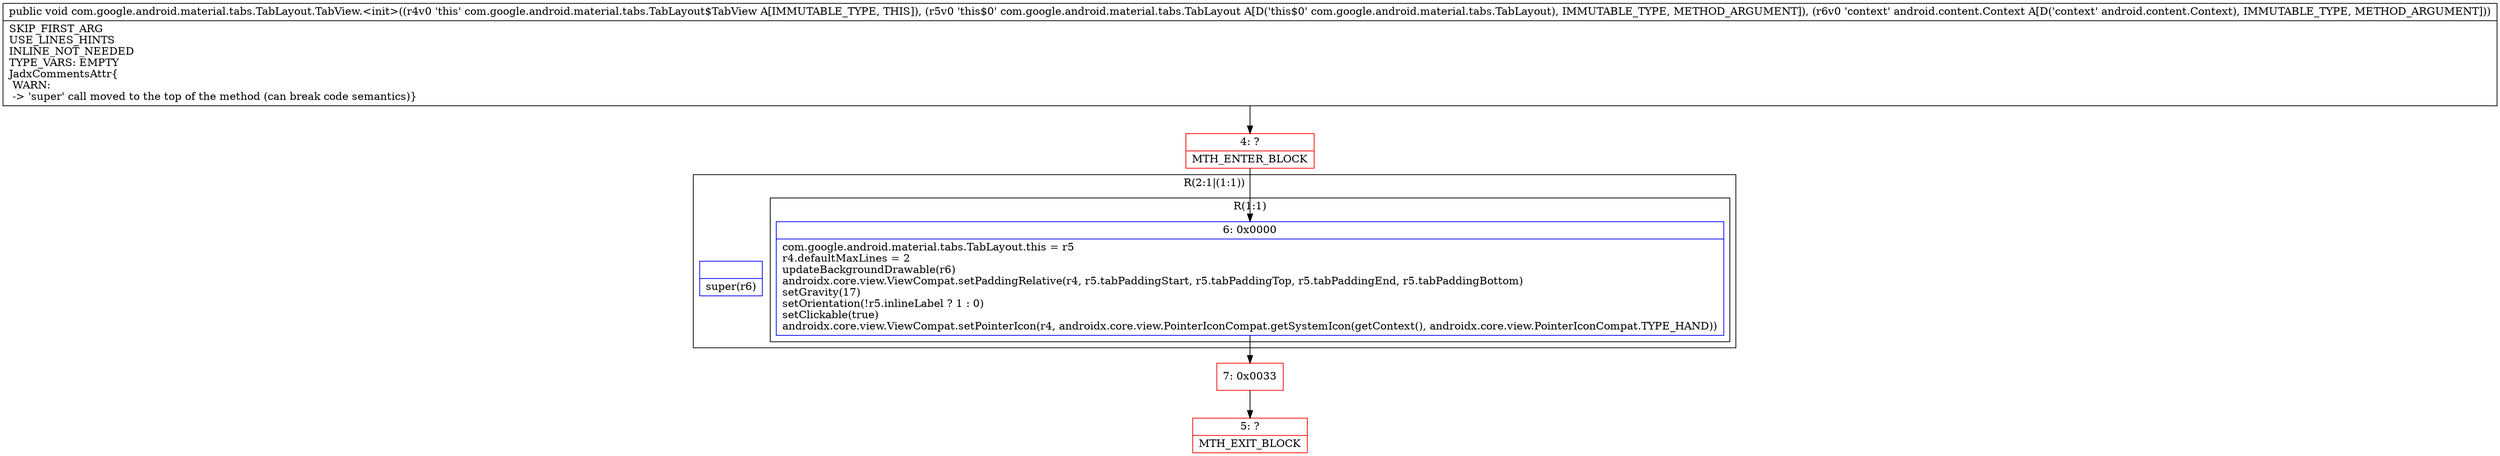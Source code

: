 digraph "CFG forcom.google.android.material.tabs.TabLayout.TabView.\<init\>(Lcom\/google\/android\/material\/tabs\/TabLayout;Landroid\/content\/Context;)V" {
subgraph cluster_Region_1586328851 {
label = "R(2:1|(1:1))";
node [shape=record,color=blue];
Node_InsnContainer_2079510685 [shape=record,label="{|super(r6)\l}"];
subgraph cluster_Region_1144767190 {
label = "R(1:1)";
node [shape=record,color=blue];
Node_6 [shape=record,label="{6\:\ 0x0000|com.google.android.material.tabs.TabLayout.this = r5\lr4.defaultMaxLines = 2\lupdateBackgroundDrawable(r6)\landroidx.core.view.ViewCompat.setPaddingRelative(r4, r5.tabPaddingStart, r5.tabPaddingTop, r5.tabPaddingEnd, r5.tabPaddingBottom)\lsetGravity(17)\lsetOrientation(!r5.inlineLabel ? 1 : 0)\lsetClickable(true)\landroidx.core.view.ViewCompat.setPointerIcon(r4, androidx.core.view.PointerIconCompat.getSystemIcon(getContext(), androidx.core.view.PointerIconCompat.TYPE_HAND))\l}"];
}
}
Node_4 [shape=record,color=red,label="{4\:\ ?|MTH_ENTER_BLOCK\l}"];
Node_7 [shape=record,color=red,label="{7\:\ 0x0033}"];
Node_5 [shape=record,color=red,label="{5\:\ ?|MTH_EXIT_BLOCK\l}"];
MethodNode[shape=record,label="{public void com.google.android.material.tabs.TabLayout.TabView.\<init\>((r4v0 'this' com.google.android.material.tabs.TabLayout$TabView A[IMMUTABLE_TYPE, THIS]), (r5v0 'this$0' com.google.android.material.tabs.TabLayout A[D('this$0' com.google.android.material.tabs.TabLayout), IMMUTABLE_TYPE, METHOD_ARGUMENT]), (r6v0 'context' android.content.Context A[D('context' android.content.Context), IMMUTABLE_TYPE, METHOD_ARGUMENT]))  | SKIP_FIRST_ARG\lUSE_LINES_HINTS\lINLINE_NOT_NEEDED\lTYPE_VARS: EMPTY\lJadxCommentsAttr\{\l WARN: \l \-\> 'super' call moved to the top of the method (can break code semantics)\}\l}"];
MethodNode -> Node_4;Node_6 -> Node_7;
Node_4 -> Node_6;
Node_7 -> Node_5;
}

